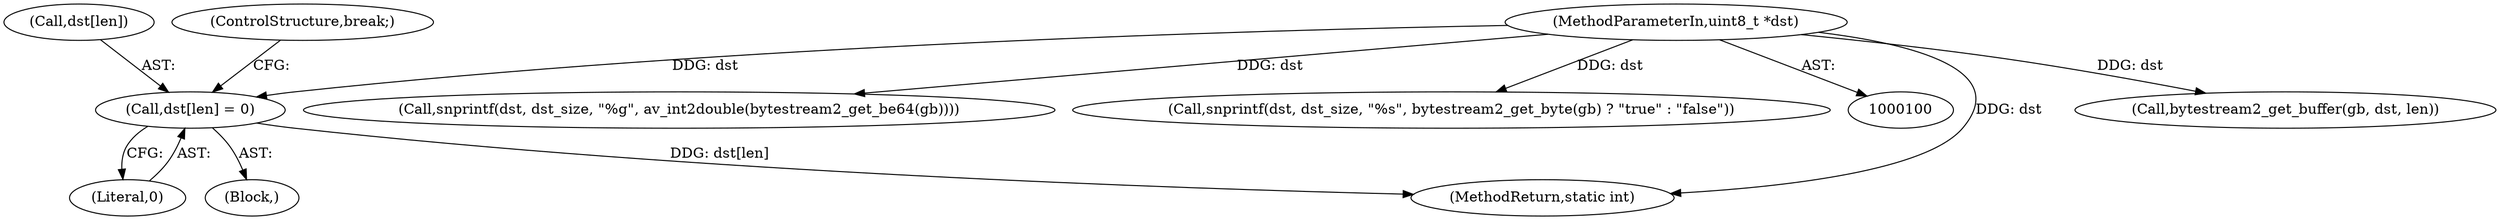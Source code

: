 digraph "0_FFmpeg_ffcc82219cef0928bed2d558b19ef6ea35634130@array" {
"1000237" [label="(Call,dst[len] = 0)"];
"1000103" [label="(MethodParameterIn,uint8_t *dst)"];
"1000238" [label="(Call,dst[len])"];
"1000268" [label="(MethodReturn,static int)"];
"1000241" [label="(Literal,0)"];
"1000189" [label="(Block,)"];
"1000233" [label="(Call,bytestream2_get_buffer(gb, dst, len))"];
"1000103" [label="(MethodParameterIn,uint8_t *dst)"];
"1000191" [label="(Call,snprintf(dst, dst_size, \"%g\", av_int2double(bytestream2_get_be64(gb))))"];
"1000242" [label="(ControlStructure,break;)"];
"1000237" [label="(Call,dst[len] = 0)"];
"1000200" [label="(Call,snprintf(dst, dst_size, \"%s\", bytestream2_get_byte(gb) ? \"true\" : \"false\"))"];
"1000237" -> "1000189"  [label="AST: "];
"1000237" -> "1000241"  [label="CFG: "];
"1000238" -> "1000237"  [label="AST: "];
"1000241" -> "1000237"  [label="AST: "];
"1000242" -> "1000237"  [label="CFG: "];
"1000237" -> "1000268"  [label="DDG: dst[len]"];
"1000103" -> "1000237"  [label="DDG: dst"];
"1000103" -> "1000100"  [label="AST: "];
"1000103" -> "1000268"  [label="DDG: dst"];
"1000103" -> "1000191"  [label="DDG: dst"];
"1000103" -> "1000200"  [label="DDG: dst"];
"1000103" -> "1000233"  [label="DDG: dst"];
}
